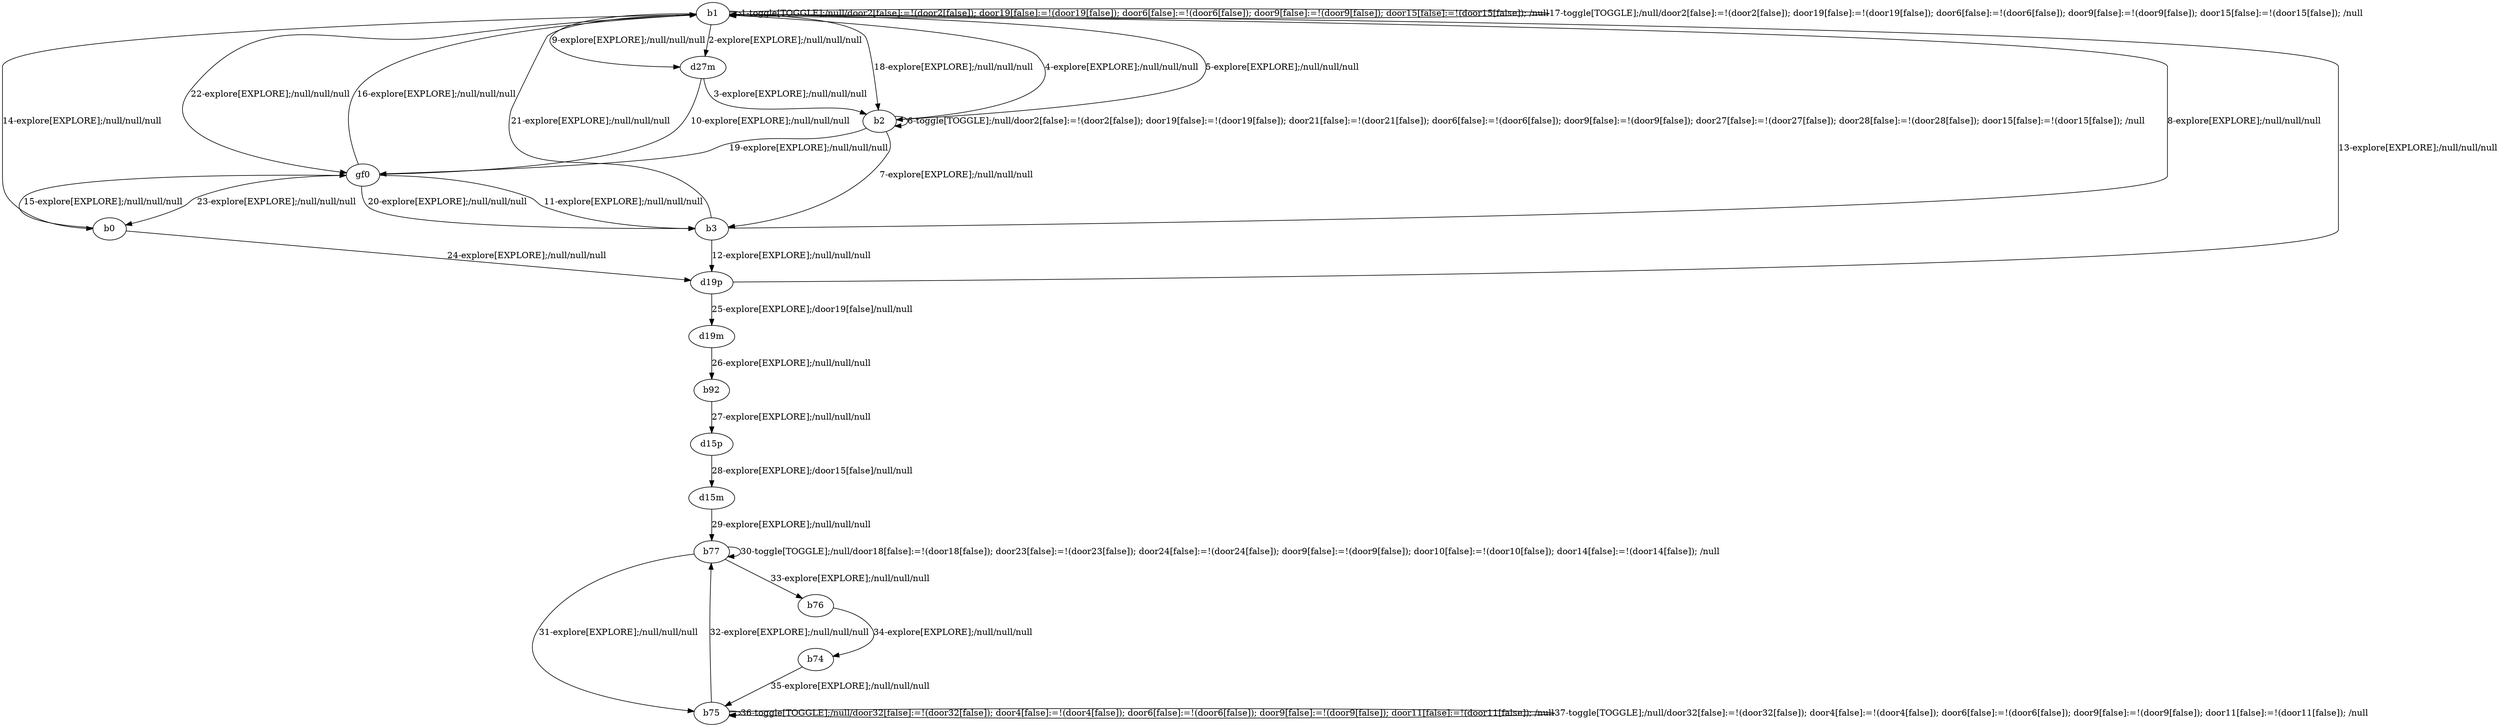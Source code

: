 # Total number of goals covered by this test: 2
# b77 --> b77
# b77 --> b76

digraph g {
"b1" -> "b1" [label = "1-toggle[TOGGLE];/null/door2[false]:=!(door2[false]); door19[false]:=!(door19[false]); door6[false]:=!(door6[false]); door9[false]:=!(door9[false]); door15[false]:=!(door15[false]); /null"];
"b1" -> "d27m" [label = "2-explore[EXPLORE];/null/null/null"];
"d27m" -> "b2" [label = "3-explore[EXPLORE];/null/null/null"];
"b2" -> "b1" [label = "4-explore[EXPLORE];/null/null/null"];
"b1" -> "b2" [label = "5-explore[EXPLORE];/null/null/null"];
"b2" -> "b2" [label = "6-toggle[TOGGLE];/null/door2[false]:=!(door2[false]); door19[false]:=!(door19[false]); door21[false]:=!(door21[false]); door6[false]:=!(door6[false]); door9[false]:=!(door9[false]); door27[false]:=!(door27[false]); door28[false]:=!(door28[false]); door15[false]:=!(door15[false]); /null"];
"b2" -> "b3" [label = "7-explore[EXPLORE];/null/null/null"];
"b3" -> "b1" [label = "8-explore[EXPLORE];/null/null/null"];
"b1" -> "d27m" [label = "9-explore[EXPLORE];/null/null/null"];
"d27m" -> "gf0" [label = "10-explore[EXPLORE];/null/null/null"];
"gf0" -> "b3" [label = "11-explore[EXPLORE];/null/null/null"];
"b3" -> "d19p" [label = "12-explore[EXPLORE];/null/null/null"];
"d19p" -> "b1" [label = "13-explore[EXPLORE];/null/null/null"];
"b1" -> "b0" [label = "14-explore[EXPLORE];/null/null/null"];
"b0" -> "gf0" [label = "15-explore[EXPLORE];/null/null/null"];
"gf0" -> "b1" [label = "16-explore[EXPLORE];/null/null/null"];
"b1" -> "b1" [label = "17-toggle[TOGGLE];/null/door2[false]:=!(door2[false]); door19[false]:=!(door19[false]); door6[false]:=!(door6[false]); door9[false]:=!(door9[false]); door15[false]:=!(door15[false]); /null"];
"b1" -> "b2" [label = "18-explore[EXPLORE];/null/null/null"];
"b2" -> "gf0" [label = "19-explore[EXPLORE];/null/null/null"];
"gf0" -> "b3" [label = "20-explore[EXPLORE];/null/null/null"];
"b3" -> "b1" [label = "21-explore[EXPLORE];/null/null/null"];
"b1" -> "gf0" [label = "22-explore[EXPLORE];/null/null/null"];
"gf0" -> "b0" [label = "23-explore[EXPLORE];/null/null/null"];
"b0" -> "d19p" [label = "24-explore[EXPLORE];/null/null/null"];
"d19p" -> "d19m" [label = "25-explore[EXPLORE];/door19[false]/null/null"];
"d19m" -> "b92" [label = "26-explore[EXPLORE];/null/null/null"];
"b92" -> "d15p" [label = "27-explore[EXPLORE];/null/null/null"];
"d15p" -> "d15m" [label = "28-explore[EXPLORE];/door15[false]/null/null"];
"d15m" -> "b77" [label = "29-explore[EXPLORE];/null/null/null"];
"b77" -> "b77" [label = "30-toggle[TOGGLE];/null/door18[false]:=!(door18[false]); door23[false]:=!(door23[false]); door24[false]:=!(door24[false]); door9[false]:=!(door9[false]); door10[false]:=!(door10[false]); door14[false]:=!(door14[false]); /null"];
"b77" -> "b75" [label = "31-explore[EXPLORE];/null/null/null"];
"b75" -> "b77" [label = "32-explore[EXPLORE];/null/null/null"];
"b77" -> "b76" [label = "33-explore[EXPLORE];/null/null/null"];
"b76" -> "b74" [label = "34-explore[EXPLORE];/null/null/null"];
"b74" -> "b75" [label = "35-explore[EXPLORE];/null/null/null"];
"b75" -> "b75" [label = "36-toggle[TOGGLE];/null/door32[false]:=!(door32[false]); door4[false]:=!(door4[false]); door6[false]:=!(door6[false]); door9[false]:=!(door9[false]); door11[false]:=!(door11[false]); /null"];
"b75" -> "b75" [label = "37-toggle[TOGGLE];/null/door32[false]:=!(door32[false]); door4[false]:=!(door4[false]); door6[false]:=!(door6[false]); door9[false]:=!(door9[false]); door11[false]:=!(door11[false]); /null"];
}